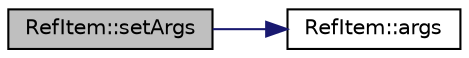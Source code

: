 digraph "RefItem::setArgs"
{
 // LATEX_PDF_SIZE
  edge [fontname="Helvetica",fontsize="10",labelfontname="Helvetica",labelfontsize="10"];
  node [fontname="Helvetica",fontsize="10",shape=record];
  rankdir="LR";
  Node1 [label="RefItem::setArgs",height=0.2,width=0.4,color="black", fillcolor="grey75", style="filled", fontcolor="black",tooltip=" "];
  Node1 -> Node2 [color="midnightblue",fontsize="10",style="solid"];
  Node2 [label="RefItem::args",height=0.2,width=0.4,color="black", fillcolor="white", style="filled",URL="$classRefItem.html#a5b5b786fbe55438b80f48ecde39bbaf1",tooltip=" "];
}
